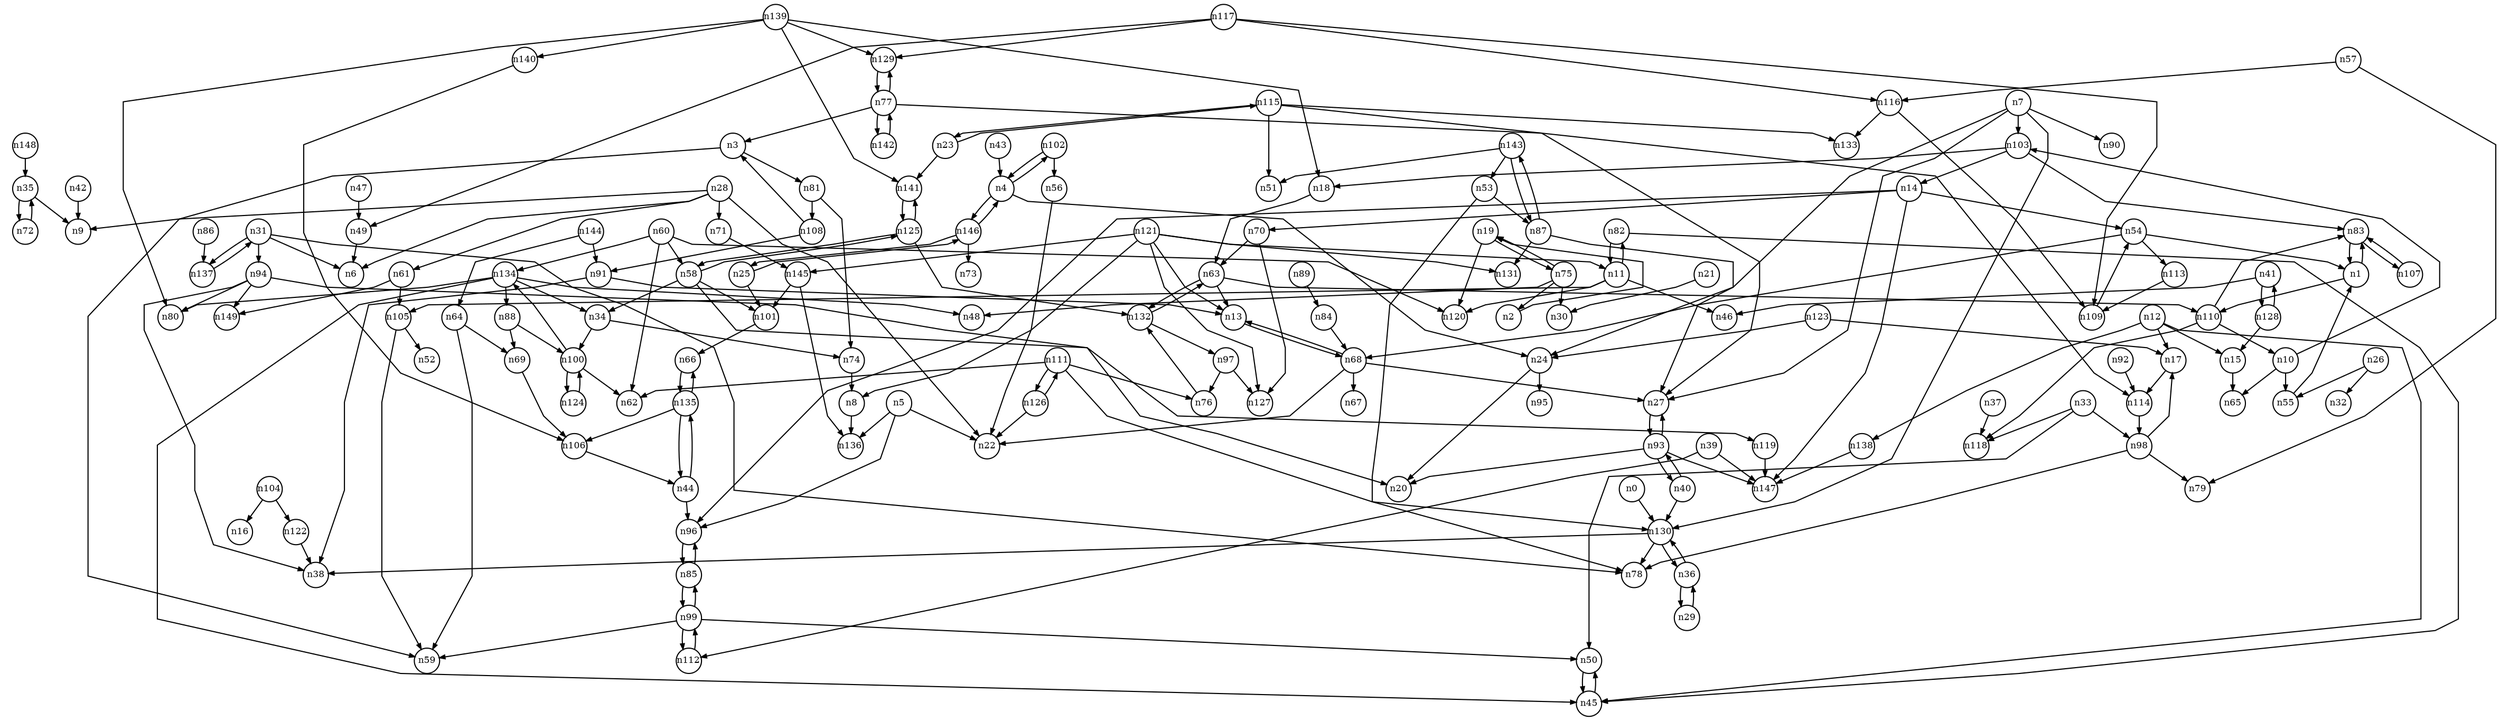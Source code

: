 digraph G{
splines=polyline;
ranksep=0.22;
nodesep=0.22;
nodesize=0.32;
fontsize=8
edge [arrowsize=0.5]
node [fontsize=8 shape=circle width=0.32 fixedsize=shape];

n130 -> n38
n130 -> n78
n130 -> n36
n0 -> n130
n110 -> n10
n110 -> n118
n110 -> n83
n1 -> n110
n1 -> n83
n3 -> n59
n3 -> n81
n24 -> n20
n24 -> n95
n4 -> n24
n4 -> n102
n4 -> n146
n102 -> n56
n102 -> n4
n5 -> n22
n5 -> n96
n5 -> n136
n96 -> n85
n7 -> n24
n7 -> n27
n7 -> n90
n7 -> n103
n7 -> n130
n27 -> n93
n103 -> n14
n103 -> n18
n103 -> n83
n8 -> n136
n55 -> n1
n10 -> n55
n10 -> n65
n10 -> n103
n11 -> n46
n11 -> n105
n11 -> n120
n11 -> n82
n105 -> n52
n105 -> n59
n15 -> n65
n12 -> n15
n12 -> n17
n12 -> n45
n12 -> n138
n17 -> n114
n45 -> n50
n138 -> n147
n54 -> n68
n54 -> n113
n54 -> n1
n14 -> n54
n14 -> n70
n14 -> n96
n14 -> n147
n70 -> n127
n70 -> n63
n75 -> n2
n75 -> n30
n75 -> n48
n75 -> n19
n19 -> n75
n19 -> n120
n21 -> n30
n115 -> n27
n115 -> n51
n115 -> n133
n115 -> n23
n23 -> n115
n23 -> n141
n141 -> n125
n101 -> n66
n25 -> n101
n25 -> n146
n26 -> n32
n26 -> n55
n28 -> n6
n28 -> n9
n28 -> n22
n28 -> n61
n28 -> n71
n61 -> n105
n61 -> n149
n71 -> n145
n36 -> n130
n36 -> n29
n29 -> n36
n31 -> n6
n31 -> n78
n31 -> n94
n31 -> n137
n94 -> n38
n94 -> n80
n94 -> n119
n94 -> n149
n137 -> n31
n50 -> n45
n33 -> n50
n33 -> n98
n33 -> n118
n98 -> n17
n98 -> n78
n98 -> n79
n74 -> n8
n34 -> n74
n34 -> n100
n35 -> n9
n35 -> n72
n37 -> n118
n112 -> n99
n39 -> n112
n39 -> n147
n93 -> n20
n93 -> n27
n93 -> n147
n93 -> n40
n40 -> n93
n40 -> n130
n41 -> n46
n41 -> n128
n128 -> n15
n128 -> n41
n42 -> n9
n43 -> n4
n44 -> n96
n44 -> n135
n135 -> n66
n135 -> n106
n135 -> n44
n49 -> n6
n47 -> n49
n53 -> n78
n53 -> n87
n68 -> n13
n68 -> n22
n68 -> n27
n68 -> n67
n113 -> n109
n56 -> n22
n57 -> n79
n57 -> n116
n116 -> n109
n116 -> n133
n58 -> n20
n58 -> n34
n58 -> n101
n58 -> n125
n60 -> n58
n60 -> n62
n60 -> n120
n60 -> n134
n134 -> n34
n134 -> n45
n134 -> n48
n134 -> n80
n134 -> n88
n13 -> n68
n63 -> n13
n63 -> n110
n63 -> n132
n132 -> n97
n132 -> n63
n64 -> n59
n64 -> n69
n69 -> n106
n106 -> n44
n145 -> n101
n145 -> n136
n72 -> n35
n2 -> n19
n77 -> n3
n77 -> n114
n77 -> n129
n77 -> n142
n114 -> n98
n129 -> n77
n142 -> n77
n81 -> n74
n81 -> n108
n108 -> n3
n108 -> n91
n82 -> n11
n82 -> n45
n83 -> n1
n83 -> n107
n107 -> n83
n84 -> n68
n85 -> n96
n85 -> n99
n86 -> n137
n87 -> n27
n87 -> n131
n87 -> n143
n143 -> n51
n143 -> n53
n143 -> n87
n88 -> n69
n88 -> n100
n100 -> n62
n100 -> n124
n100 -> n134
n89 -> n84
n91 -> n13
n91 -> n38
n92 -> n114
n119 -> n147
n76 -> n132
n97 -> n76
n97 -> n127
n99 -> n50
n99 -> n59
n99 -> n85
n99 -> n112
n124 -> n100
n66 -> n135
n18 -> n63
n104 -> n16
n104 -> n122
n122 -> n38
n111 -> n62
n111 -> n76
n111 -> n130
n111 -> n126
n109 -> n54
n117 -> n49
n117 -> n109
n117 -> n116
n117 -> n129
n121 -> n8
n121 -> n11
n121 -> n13
n121 -> n127
n121 -> n131
n121 -> n145
n123 -> n17
n123 -> n24
n125 -> n58
n125 -> n132
n125 -> n141
n126 -> n22
n126 -> n111
n139 -> n18
n139 -> n80
n139 -> n129
n139 -> n140
n139 -> n141
n140 -> n106
n144 -> n64
n144 -> n91
n146 -> n4
n146 -> n25
n146 -> n73
n148 -> n35
}
